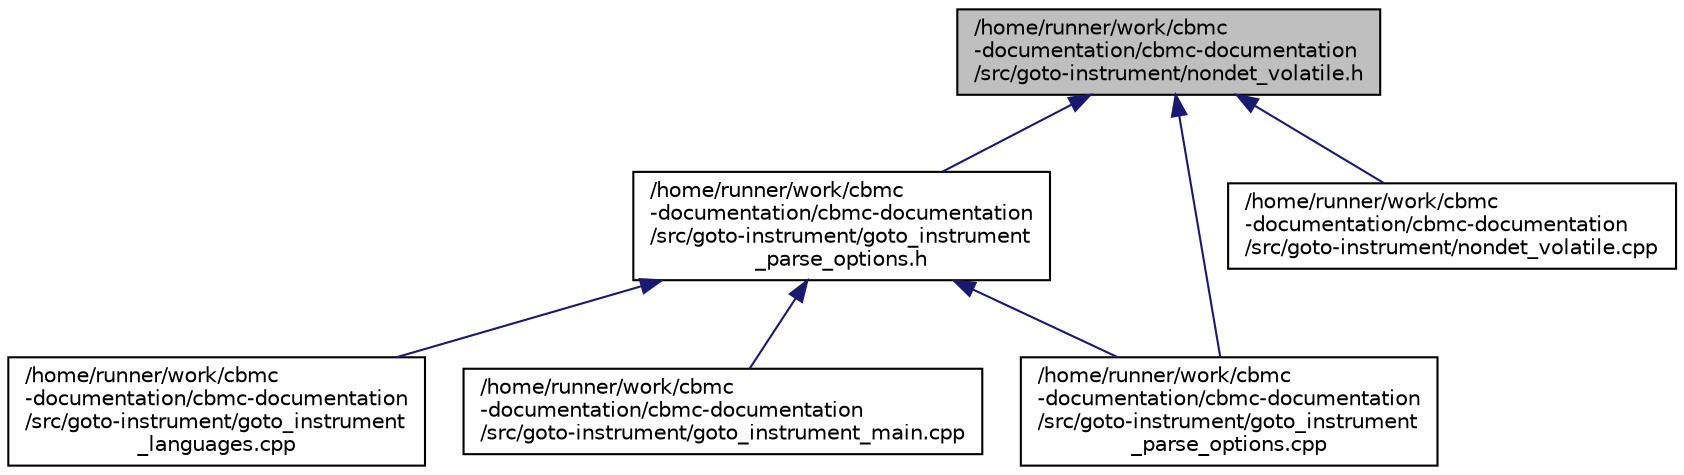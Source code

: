 digraph "/home/runner/work/cbmc-documentation/cbmc-documentation/src/goto-instrument/nondet_volatile.h"
{
 // LATEX_PDF_SIZE
  bgcolor="transparent";
  edge [fontname="Helvetica",fontsize="10",labelfontname="Helvetica",labelfontsize="10"];
  node [fontname="Helvetica",fontsize="10",shape=record];
  Node1 [label="/home/runner/work/cbmc\l-documentation/cbmc-documentation\l/src/goto-instrument/nondet_volatile.h",height=0.2,width=0.4,color="black", fillcolor="grey75", style="filled", fontcolor="black",tooltip=" "];
  Node1 -> Node2 [dir="back",color="midnightblue",fontsize="10",style="solid",fontname="Helvetica"];
  Node2 [label="/home/runner/work/cbmc\l-documentation/cbmc-documentation\l/src/goto-instrument/goto_instrument\l_parse_options.h",height=0.2,width=0.4,color="black",URL="$goto__instrument__parse__options_8h.html",tooltip=" "];
  Node2 -> Node3 [dir="back",color="midnightblue",fontsize="10",style="solid",fontname="Helvetica"];
  Node3 [label="/home/runner/work/cbmc\l-documentation/cbmc-documentation\l/src/goto-instrument/goto_instrument\l_languages.cpp",height=0.2,width=0.4,color="black",URL="$goto__instrument__languages_8cpp.html",tooltip=" "];
  Node2 -> Node4 [dir="back",color="midnightblue",fontsize="10",style="solid",fontname="Helvetica"];
  Node4 [label="/home/runner/work/cbmc\l-documentation/cbmc-documentation\l/src/goto-instrument/goto_instrument_main.cpp",height=0.2,width=0.4,color="black",URL="$goto__instrument__main_8cpp.html",tooltip=" "];
  Node2 -> Node5 [dir="back",color="midnightblue",fontsize="10",style="solid",fontname="Helvetica"];
  Node5 [label="/home/runner/work/cbmc\l-documentation/cbmc-documentation\l/src/goto-instrument/goto_instrument\l_parse_options.cpp",height=0.2,width=0.4,color="black",URL="$goto__instrument__parse__options_8cpp.html",tooltip=" "];
  Node1 -> Node5 [dir="back",color="midnightblue",fontsize="10",style="solid",fontname="Helvetica"];
  Node1 -> Node6 [dir="back",color="midnightblue",fontsize="10",style="solid",fontname="Helvetica"];
  Node6 [label="/home/runner/work/cbmc\l-documentation/cbmc-documentation\l/src/goto-instrument/nondet_volatile.cpp",height=0.2,width=0.4,color="black",URL="$nondet__volatile_8cpp.html",tooltip=" "];
}
